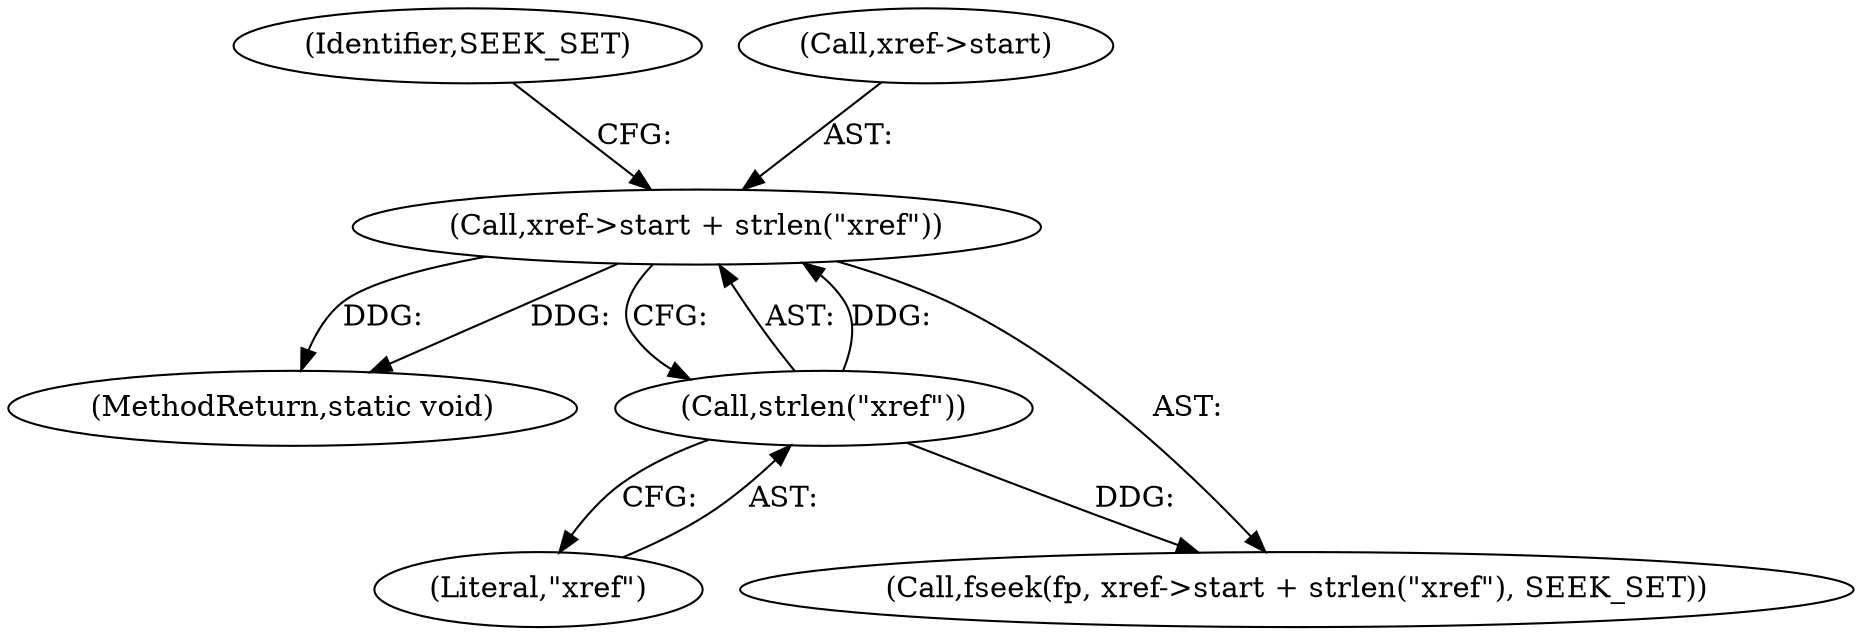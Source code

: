 digraph "0_pdfresurrect_0c4120fffa3dffe97b95c486a120eded82afe8a6_4@API" {
"1000193" [label="(Call,xref->start + strlen(\"xref\"))"];
"1000197" [label="(Call,strlen(\"xref\"))"];
"1000197" [label="(Call,strlen(\"xref\"))"];
"1000198" [label="(Literal,\"xref\")"];
"1000356" [label="(MethodReturn,static void)"];
"1000199" [label="(Identifier,SEEK_SET)"];
"1000193" [label="(Call,xref->start + strlen(\"xref\"))"];
"1000191" [label="(Call,fseek(fp, xref->start + strlen(\"xref\"), SEEK_SET))"];
"1000194" [label="(Call,xref->start)"];
"1000193" -> "1000191"  [label="AST: "];
"1000193" -> "1000197"  [label="CFG: "];
"1000194" -> "1000193"  [label="AST: "];
"1000197" -> "1000193"  [label="AST: "];
"1000199" -> "1000193"  [label="CFG: "];
"1000193" -> "1000356"  [label="DDG: "];
"1000193" -> "1000356"  [label="DDG: "];
"1000197" -> "1000193"  [label="DDG: "];
"1000197" -> "1000198"  [label="CFG: "];
"1000198" -> "1000197"  [label="AST: "];
"1000197" -> "1000191"  [label="DDG: "];
}
